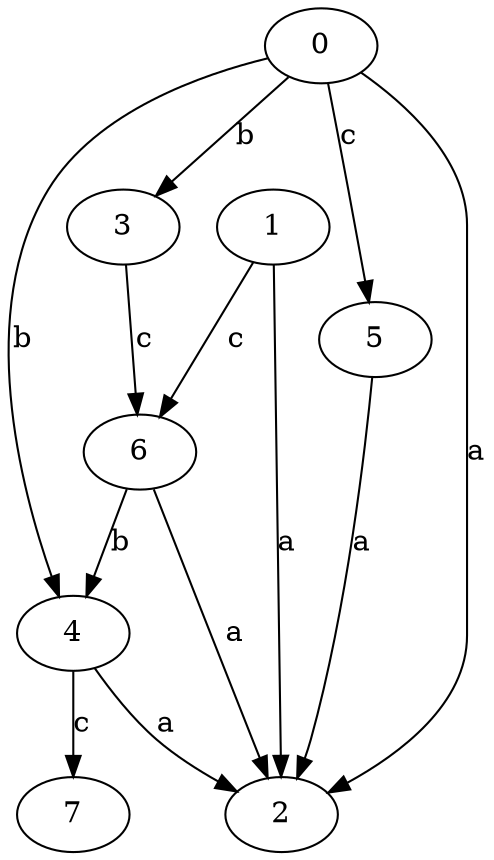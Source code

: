 strict digraph  {
0;
2;
3;
4;
5;
6;
7;
1;
0 -> 2  [label=a];
0 -> 3  [label=b];
0 -> 4  [label=b];
0 -> 5  [label=c];
3 -> 6  [label=c];
4 -> 2  [label=a];
4 -> 7  [label=c];
5 -> 2  [label=a];
6 -> 2  [label=a];
6 -> 4  [label=b];
1 -> 2  [label=a];
1 -> 6  [label=c];
}
